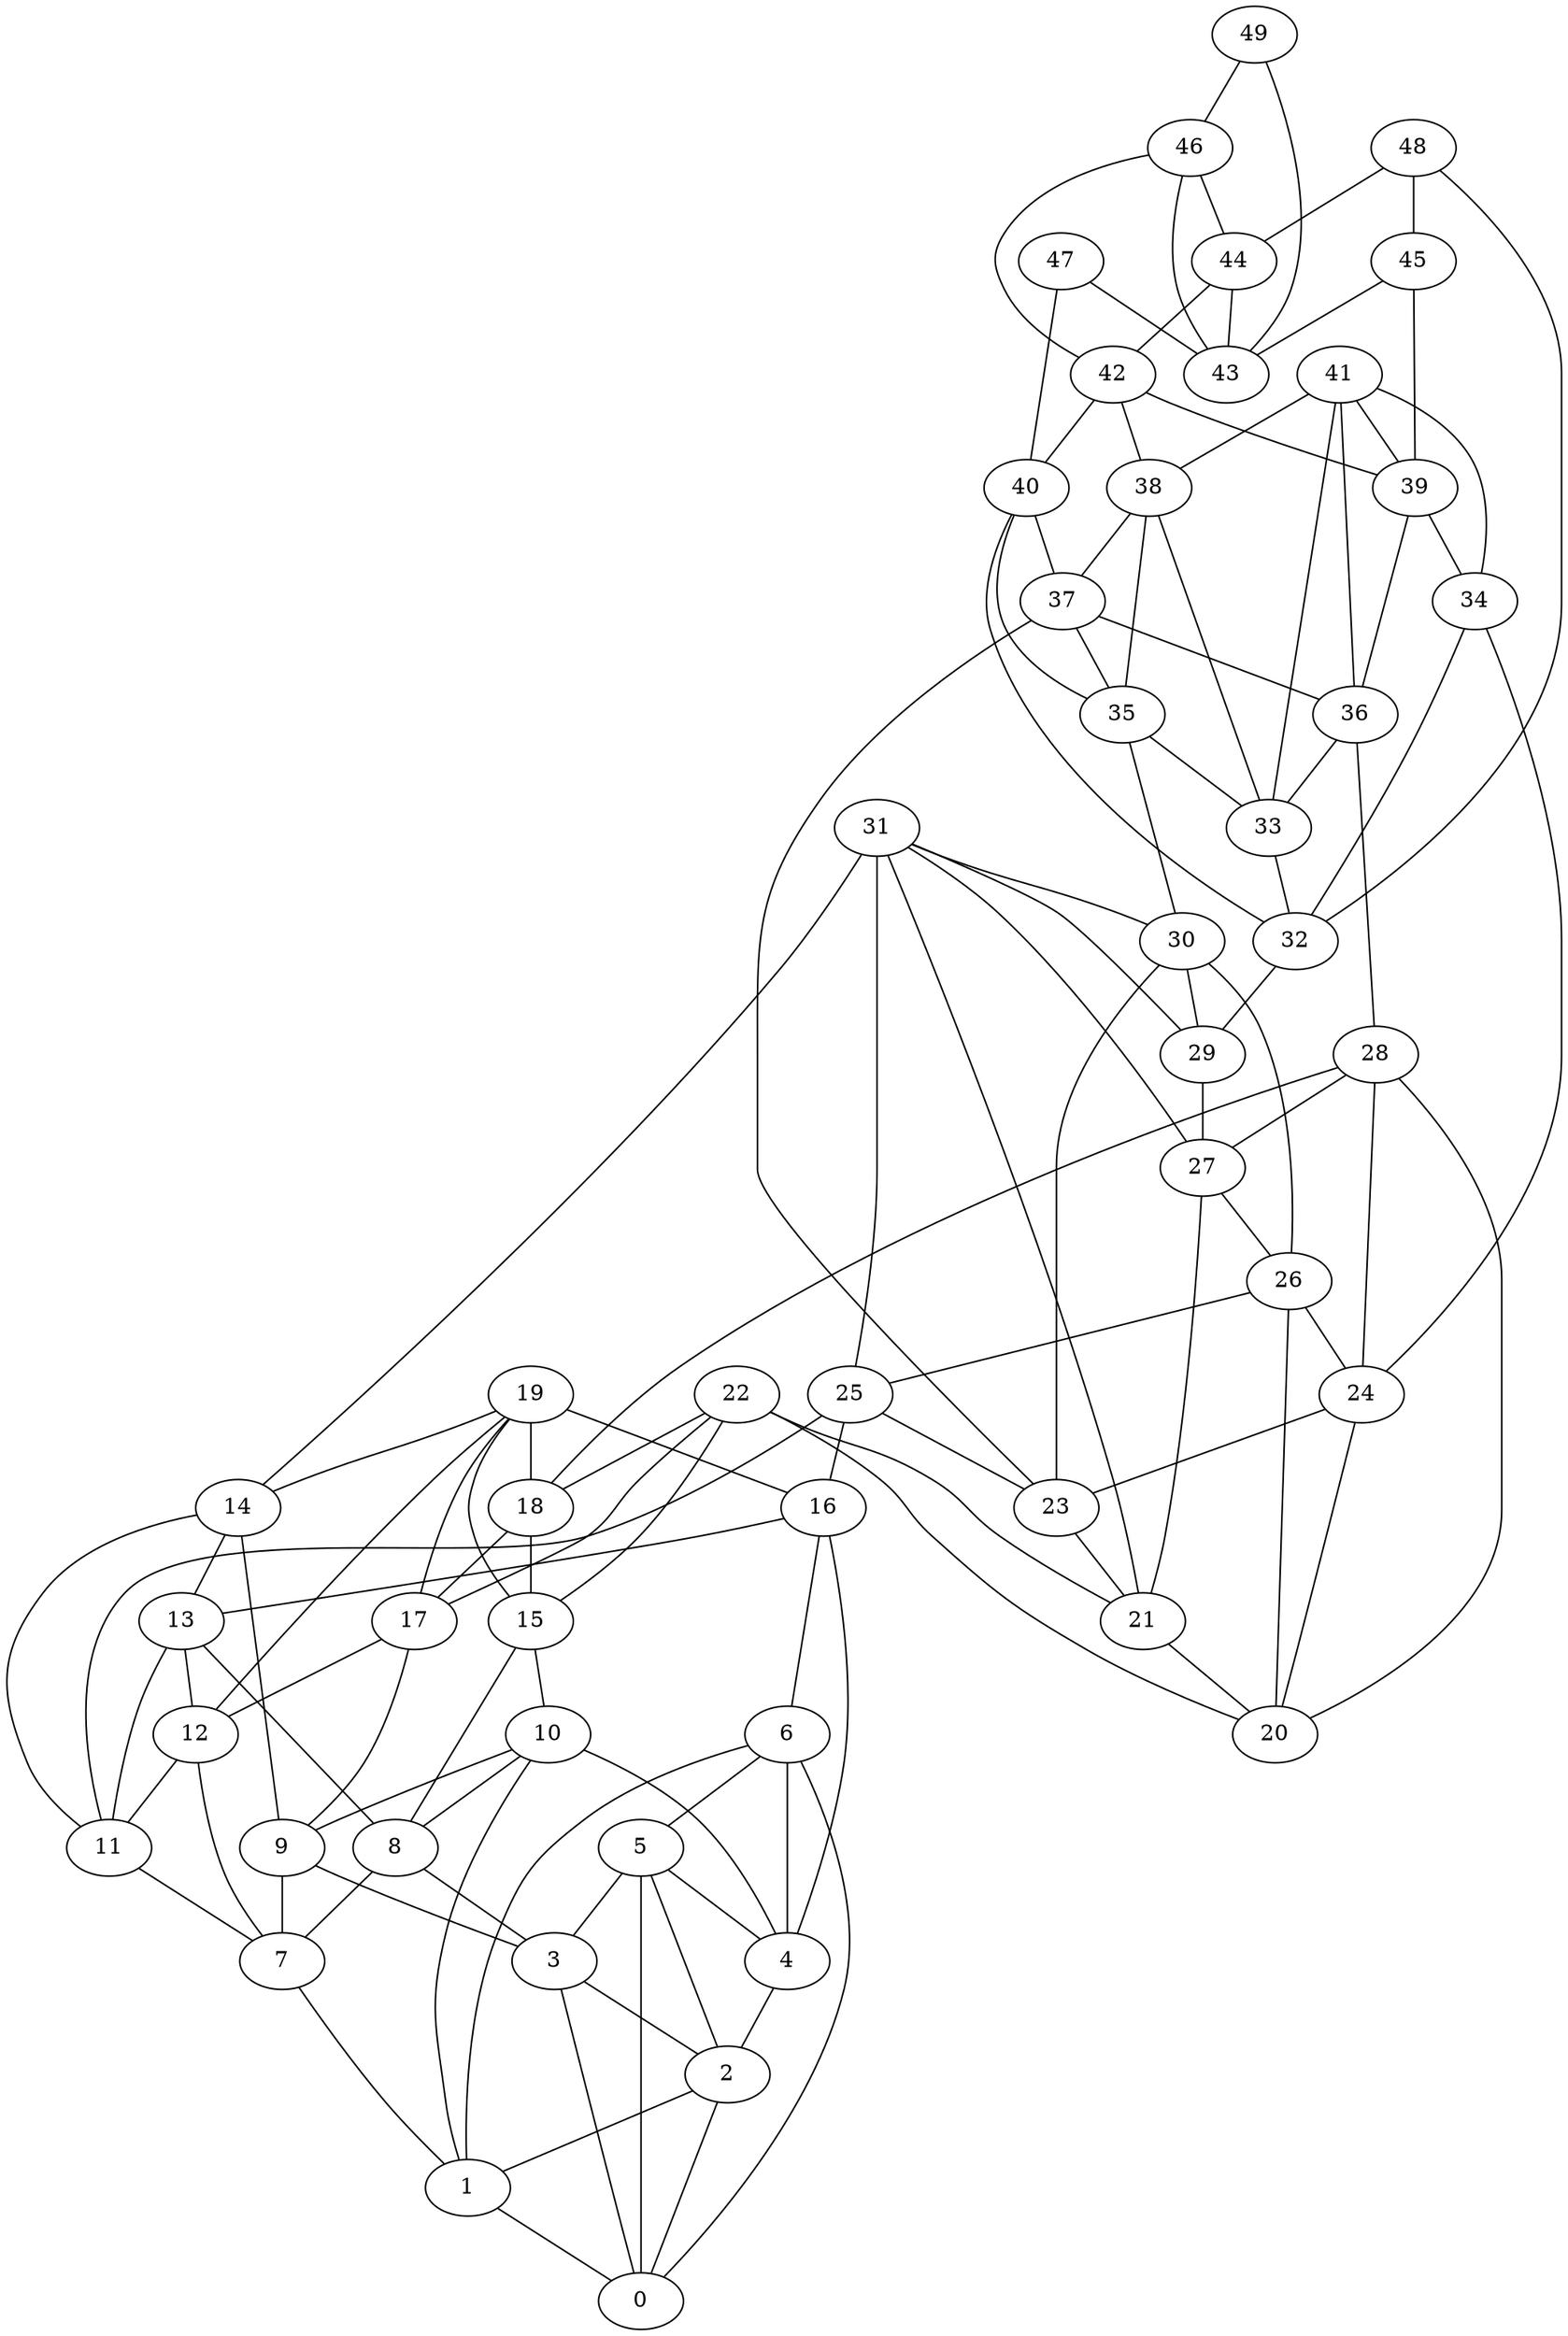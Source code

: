 graph BarAlb50_5 {
0;
1;
2;
3;
4;
5;
6;
7;
8;
9;
10;
11;
12;
13;
14;
15;
16;
17;
18;
19;
20;
21;
22;
23;
24;
25;
26;
27;
28;
29;
30;
31;
32;
33;
34;
35;
36;
37;
38;
39;
40;
41;
42;
43;
44;
45;
46;
47;
48;
49;
1 -- 0 [color=black];
2 -- 0 [color=black];
2 -- 1 [color=black];
3 -- 0 [color=black];
3 -- 2 [color=black];
4 -- 2 [color=black];
5 -- 0 [color=black];
5 -- 2 [color=black];
5 -- 3 [color=black];
5 -- 4 [color=black];
6 -- 0 [color=black];
6 -- 1 [color=black];
6 -- 4 [color=black];
6 -- 5 [color=black];
7 -- 1 [color=black];
8 -- 3 [color=black];
8 -- 7 [color=black];
9 -- 3 [color=black];
9 -- 7 [color=black];
10 -- 1 [color=black];
10 -- 4 [color=black];
10 -- 8 [color=black];
10 -- 9 [color=black];
11 -- 7 [color=black];
12 -- 7 [color=black];
12 -- 11 [color=black];
13 -- 8 [color=black];
13 -- 11 [color=black];
13 -- 12 [color=black];
14 -- 9 [color=black];
14 -- 11 [color=black];
14 -- 13 [color=black];
15 -- 8 [color=black];
15 -- 10 [color=black];
16 -- 4 [color=black];
16 -- 6 [color=black];
16 -- 13 [color=black];
17 -- 9 [color=black];
17 -- 12 [color=black];
18 -- 15 [color=black];
18 -- 17 [color=black];
19 -- 12 [color=black];
19 -- 14 [color=black];
19 -- 15 [color=black];
19 -- 16 [color=black];
19 -- 17 [color=black];
19 -- 18 [color=black];
21 -- 20 [color=black];
22 -- 15 [color=black];
22 -- 17 [color=black];
22 -- 18 [color=black];
22 -- 20 [color=black];
22 -- 21 [color=black];
23 -- 21 [color=black];
24 -- 20 [color=black];
24 -- 23 [color=black];
25 -- 11 [color=black];
25 -- 16 [color=black];
25 -- 23 [color=black];
26 -- 20 [color=black];
26 -- 24 [color=black];
26 -- 25 [color=black];
27 -- 21 [color=black];
27 -- 26 [color=black];
28 -- 18 [color=black];
28 -- 20 [color=black];
28 -- 24 [color=black];
28 -- 27 [color=black];
29 -- 27 [color=black];
30 -- 23 [color=black];
30 -- 26 [color=black];
30 -- 29 [color=black];
31 -- 14 [color=black];
31 -- 21 [color=black];
31 -- 25 [color=black];
31 -- 27 [color=black];
31 -- 29 [color=black];
31 -- 30 [color=black];
32 -- 29 [color=black];
33 -- 32 [color=black];
34 -- 24 [color=black];
34 -- 32 [color=black];
35 -- 30 [color=black];
35 -- 33 [color=black];
36 -- 28 [color=black];
36 -- 33 [color=black];
37 -- 23 [color=black];
37 -- 35 [color=black];
37 -- 36 [color=black];
38 -- 33 [color=black];
38 -- 35 [color=black];
38 -- 37 [color=black];
39 -- 34 [color=black];
39 -- 36 [color=black];
40 -- 32 [color=black];
40 -- 35 [color=black];
40 -- 37 [color=black];
41 -- 33 [color=black];
41 -- 34 [color=black];
41 -- 36 [color=black];
41 -- 38 [color=black];
41 -- 39 [color=black];
42 -- 38 [color=black];
42 -- 39 [color=black];
42 -- 40 [color=black];
44 -- 42 [color=black];
44 -- 43 [color=black];
45 -- 39 [color=black];
45 -- 43 [color=black];
46 -- 42 [color=black];
46 -- 43 [color=black];
46 -- 44 [color=black];
47 -- 40 [color=black];
47 -- 43 [color=black];
48 -- 32 [color=black];
48 -- 44 [color=black];
48 -- 45 [color=black];
49 -- 43 [color=black];
49 -- 46 [color=black];
}